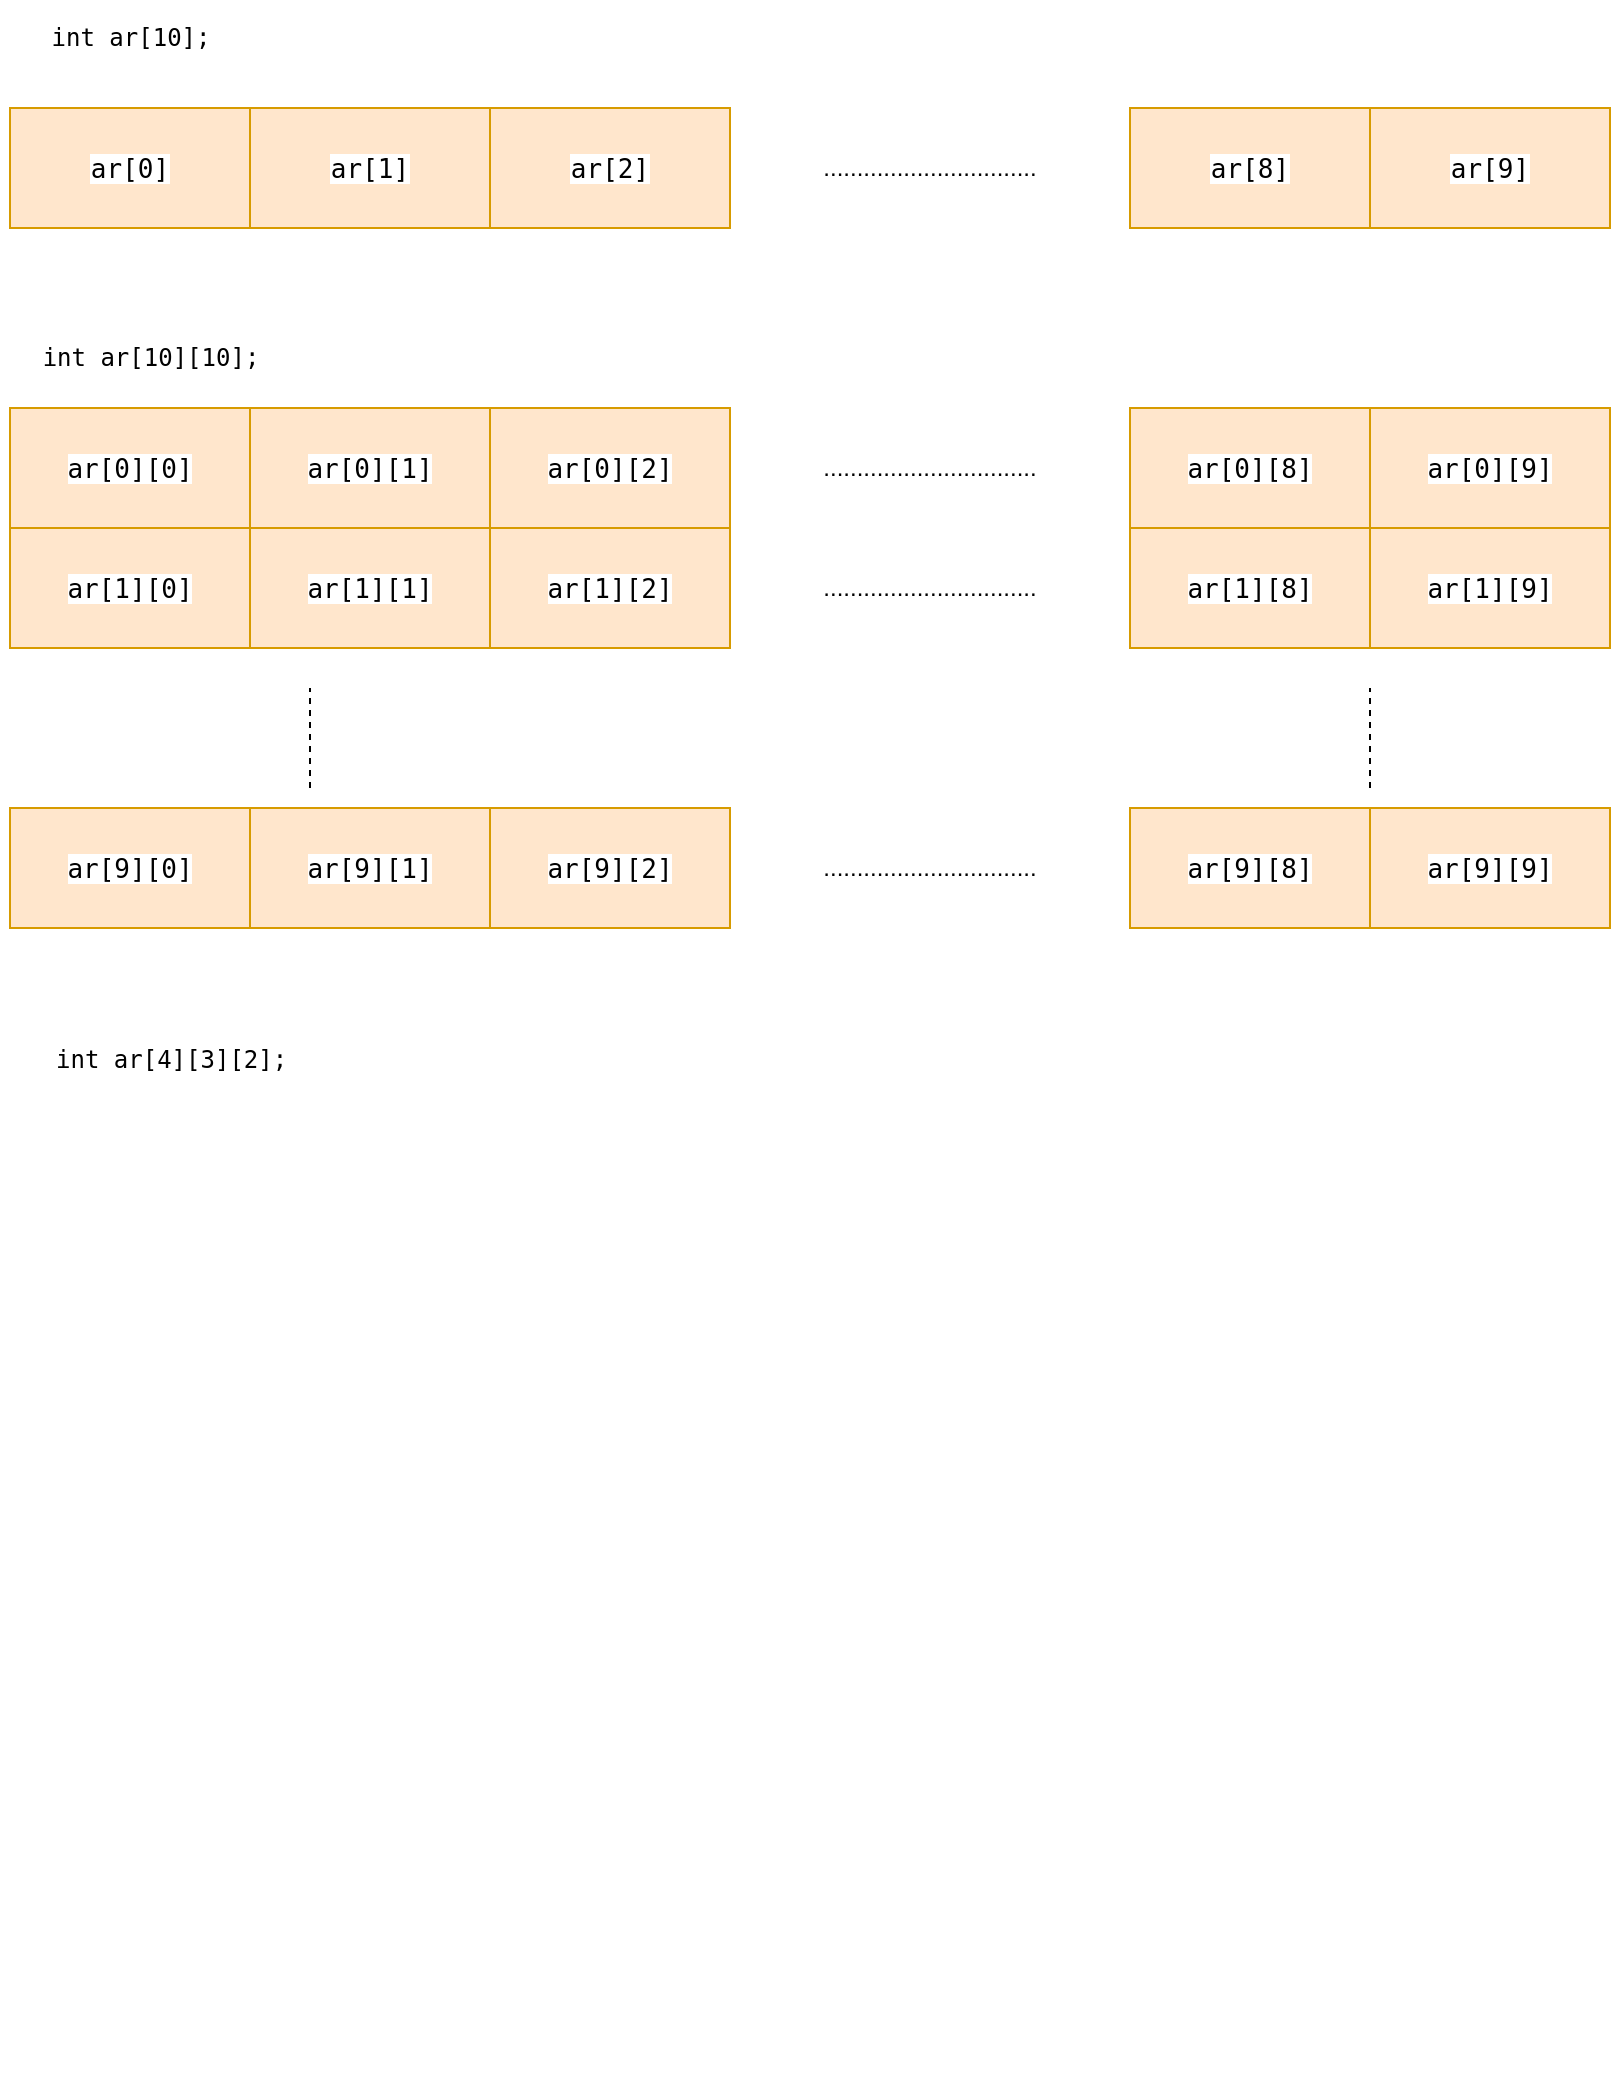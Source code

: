 <mxfile version="22.1.3" type="device" pages="3">
  <diagram id="xpdQGqbX5DPsBxLPgRGB" name="第 1 页">
    <mxGraphModel dx="976" dy="751" grid="1" gridSize="10" guides="1" tooltips="1" connect="1" arrows="1" fold="1" page="1" pageScale="1" pageWidth="827" pageHeight="1169" math="0" shadow="0">
      <root>
        <mxCell id="0" />
        <mxCell id="1" parent="0" />
        <mxCell id="WpiT3TykPm5BzeMI7q77-1" value="&lt;span style=&quot;font-family: monospace; font-size: medium; text-align: start; background-color: rgb(255, 255, 255);&quot;&gt;ar[0]&lt;/span&gt;" style="rounded=0;whiteSpace=wrap;html=1;fillColor=#ffe6cc;strokeColor=#d79b00;" parent="1" vertex="1">
          <mxGeometry x="10" y="120" width="120" height="60" as="geometry" />
        </mxCell>
        <mxCell id="WpiT3TykPm5BzeMI7q77-2" value="&lt;span style=&quot;font-family: monospace; font-size: medium; text-align: start; background-color: rgb(255, 255, 255);&quot;&gt;ar[1]&lt;/span&gt;" style="rounded=0;whiteSpace=wrap;html=1;fillColor=#ffe6cc;strokeColor=#d79b00;" parent="1" vertex="1">
          <mxGeometry x="130" y="120" width="120" height="60" as="geometry" />
        </mxCell>
        <mxCell id="WpiT3TykPm5BzeMI7q77-3" value="&lt;span style=&quot;font-family: monospace; font-size: medium; text-align: start; background-color: rgb(255, 255, 255);&quot;&gt;ar[2]&lt;/span&gt;" style="rounded=0;whiteSpace=wrap;html=1;fillColor=#ffe6cc;strokeColor=#d79b00;" parent="1" vertex="1">
          <mxGeometry x="250" y="120" width="120" height="60" as="geometry" />
        </mxCell>
        <mxCell id="WpiT3TykPm5BzeMI7q77-4" value="&lt;span style=&quot;font-family: monospace; font-size: medium; text-align: start; background-color: rgb(255, 255, 255);&quot;&gt;ar[8]&lt;/span&gt;" style="rounded=0;whiteSpace=wrap;html=1;fillColor=#ffe6cc;strokeColor=#d79b00;" parent="1" vertex="1">
          <mxGeometry x="570" y="120" width="120" height="60" as="geometry" />
        </mxCell>
        <mxCell id="WpiT3TykPm5BzeMI7q77-5" value="&lt;span style=&quot;font-family: monospace; font-size: medium; text-align: start; background-color: rgb(255, 255, 255);&quot;&gt;ar[9]&lt;/span&gt;" style="rounded=0;whiteSpace=wrap;html=1;fillColor=#ffe6cc;strokeColor=#d79b00;" parent="1" vertex="1">
          <mxGeometry x="690" y="120" width="120" height="60" as="geometry" />
        </mxCell>
        <mxCell id="WpiT3TykPm5BzeMI7q77-9" value="................................" style="text;html=1;strokeColor=none;fillColor=none;align=center;verticalAlign=middle;whiteSpace=wrap;rounded=0;" parent="1" vertex="1">
          <mxGeometry x="440" y="135" width="60" height="30" as="geometry" />
        </mxCell>
        <mxCell id="WpiT3TykPm5BzeMI7q77-10" value="&lt;pre style=&quot;margin-left: 3ex; text-align: start; background-color: rgb(255, 255, 255);&quot;&gt;int ar[10];&lt;/pre&gt;" style="text;html=1;strokeColor=none;fillColor=none;align=center;verticalAlign=middle;whiteSpace=wrap;rounded=0;" parent="1" vertex="1">
          <mxGeometry x="30" y="70" width="60" height="30" as="geometry" />
        </mxCell>
        <mxCell id="WpiT3TykPm5BzeMI7q77-14" value="&lt;pre style=&quot;margin-left: 3ex; text-align: start; background-color: rgb(255, 255, 255);&quot;&gt;int ar[10][10];&lt;/pre&gt;" style="text;html=1;strokeColor=none;fillColor=none;align=center;verticalAlign=middle;whiteSpace=wrap;rounded=0;" parent="1" vertex="1">
          <mxGeometry x="40" y="230" width="60" height="30" as="geometry" />
        </mxCell>
        <mxCell id="WpiT3TykPm5BzeMI7q77-17" value="&lt;span style=&quot;font-family: monospace; font-size: medium; text-align: start; background-color: rgb(255, 255, 255);&quot;&gt;ar[0][0]&lt;/span&gt;" style="rounded=0;whiteSpace=wrap;html=1;fillColor=#ffe6cc;strokeColor=#d79b00;" parent="1" vertex="1">
          <mxGeometry x="10" y="270" width="120" height="60" as="geometry" />
        </mxCell>
        <mxCell id="WpiT3TykPm5BzeMI7q77-18" value="&lt;span style=&quot;font-family: monospace; font-size: medium; text-align: start; background-color: rgb(255, 255, 255);&quot;&gt;ar[0][1]&lt;/span&gt;" style="rounded=0;whiteSpace=wrap;html=1;fillColor=#ffe6cc;strokeColor=#d79b00;" parent="1" vertex="1">
          <mxGeometry x="130" y="270" width="120" height="60" as="geometry" />
        </mxCell>
        <mxCell id="WpiT3TykPm5BzeMI7q77-19" value="&lt;span style=&quot;font-family: monospace; font-size: medium; text-align: start; background-color: rgb(255, 255, 255);&quot;&gt;ar[0][2]&lt;/span&gt;" style="rounded=0;whiteSpace=wrap;html=1;fillColor=#ffe6cc;strokeColor=#d79b00;" parent="1" vertex="1">
          <mxGeometry x="250" y="270" width="120" height="60" as="geometry" />
        </mxCell>
        <mxCell id="WpiT3TykPm5BzeMI7q77-20" value="&lt;span style=&quot;font-family: monospace; font-size: medium; text-align: start; background-color: rgb(255, 255, 255);&quot;&gt;ar[0][8]&lt;/span&gt;" style="rounded=0;whiteSpace=wrap;html=1;fillColor=#ffe6cc;strokeColor=#d79b00;" parent="1" vertex="1">
          <mxGeometry x="570" y="270" width="120" height="60" as="geometry" />
        </mxCell>
        <mxCell id="WpiT3TykPm5BzeMI7q77-21" value="&lt;span style=&quot;font-family: monospace; font-size: medium; text-align: start; background-color: rgb(255, 255, 255);&quot;&gt;ar[0][9]&lt;/span&gt;" style="rounded=0;whiteSpace=wrap;html=1;fillColor=#ffe6cc;strokeColor=#d79b00;" parent="1" vertex="1">
          <mxGeometry x="690" y="270" width="120" height="60" as="geometry" />
        </mxCell>
        <mxCell id="WpiT3TykPm5BzeMI7q77-22" value="................................" style="text;html=1;strokeColor=none;fillColor=none;align=center;verticalAlign=middle;whiteSpace=wrap;rounded=0;" parent="1" vertex="1">
          <mxGeometry x="440" y="285" width="60" height="30" as="geometry" />
        </mxCell>
        <mxCell id="WpiT3TykPm5BzeMI7q77-23" value="&lt;span style=&quot;font-family: monospace; font-size: medium; text-align: start; background-color: rgb(255, 255, 255);&quot;&gt;ar[1][0]&lt;/span&gt;" style="rounded=0;whiteSpace=wrap;html=1;fillColor=#ffe6cc;strokeColor=#d79b00;" parent="1" vertex="1">
          <mxGeometry x="10" y="330" width="120" height="60" as="geometry" />
        </mxCell>
        <mxCell id="WpiT3TykPm5BzeMI7q77-24" value="&lt;span style=&quot;font-family: monospace; font-size: medium; text-align: start; background-color: rgb(255, 255, 255);&quot;&gt;ar[1][1]&lt;/span&gt;" style="rounded=0;whiteSpace=wrap;html=1;fillColor=#ffe6cc;strokeColor=#d79b00;" parent="1" vertex="1">
          <mxGeometry x="130" y="330" width="120" height="60" as="geometry" />
        </mxCell>
        <mxCell id="WpiT3TykPm5BzeMI7q77-25" value="&lt;span style=&quot;font-family: monospace; font-size: medium; text-align: start; background-color: rgb(255, 255, 255);&quot;&gt;ar[1][2]&lt;/span&gt;" style="rounded=0;whiteSpace=wrap;html=1;fillColor=#ffe6cc;strokeColor=#d79b00;" parent="1" vertex="1">
          <mxGeometry x="250" y="330" width="120" height="60" as="geometry" />
        </mxCell>
        <mxCell id="WpiT3TykPm5BzeMI7q77-26" value="&lt;span style=&quot;font-family: monospace; font-size: medium; text-align: start; background-color: rgb(255, 255, 255);&quot;&gt;ar[1][8]&lt;/span&gt;" style="rounded=0;whiteSpace=wrap;html=1;fillColor=#ffe6cc;strokeColor=#d79b00;" parent="1" vertex="1">
          <mxGeometry x="570" y="330" width="120" height="60" as="geometry" />
        </mxCell>
        <mxCell id="WpiT3TykPm5BzeMI7q77-27" value="&lt;span style=&quot;font-family: monospace; font-size: medium; text-align: start; background-color: rgb(255, 255, 255);&quot;&gt;ar[1][9]&lt;/span&gt;" style="rounded=0;whiteSpace=wrap;html=1;fillColor=#ffe6cc;strokeColor=#d79b00;" parent="1" vertex="1">
          <mxGeometry x="690" y="330" width="120" height="60" as="geometry" />
        </mxCell>
        <mxCell id="WpiT3TykPm5BzeMI7q77-28" value="................................" style="text;html=1;strokeColor=none;fillColor=none;align=center;verticalAlign=middle;whiteSpace=wrap;rounded=0;" parent="1" vertex="1">
          <mxGeometry x="440" y="345" width="60" height="30" as="geometry" />
        </mxCell>
        <mxCell id="WpiT3TykPm5BzeMI7q77-29" value="&lt;span style=&quot;font-family: monospace; font-size: medium; text-align: start; background-color: rgb(255, 255, 255);&quot;&gt;ar[9][0]&lt;/span&gt;" style="rounded=0;whiteSpace=wrap;html=1;fillColor=#ffe6cc;strokeColor=#d79b00;" parent="1" vertex="1">
          <mxGeometry x="10" y="470" width="120" height="60" as="geometry" />
        </mxCell>
        <mxCell id="WpiT3TykPm5BzeMI7q77-30" value="&lt;span style=&quot;font-family: monospace; font-size: medium; text-align: start; background-color: rgb(255, 255, 255);&quot;&gt;ar[9][1]&lt;/span&gt;" style="rounded=0;whiteSpace=wrap;html=1;fillColor=#ffe6cc;strokeColor=#d79b00;" parent="1" vertex="1">
          <mxGeometry x="130" y="470" width="120" height="60" as="geometry" />
        </mxCell>
        <mxCell id="WpiT3TykPm5BzeMI7q77-31" value="&lt;span style=&quot;font-family: monospace; font-size: medium; text-align: start; background-color: rgb(255, 255, 255);&quot;&gt;ar[9][2]&lt;/span&gt;" style="rounded=0;whiteSpace=wrap;html=1;fillColor=#ffe6cc;strokeColor=#d79b00;" parent="1" vertex="1">
          <mxGeometry x="250" y="470" width="120" height="60" as="geometry" />
        </mxCell>
        <mxCell id="WpiT3TykPm5BzeMI7q77-32" value="&lt;span style=&quot;font-family: monospace; font-size: medium; text-align: start; background-color: rgb(255, 255, 255);&quot;&gt;ar[9][8]&lt;/span&gt;" style="rounded=0;whiteSpace=wrap;html=1;fillColor=#ffe6cc;strokeColor=#d79b00;" parent="1" vertex="1">
          <mxGeometry x="570" y="470" width="120" height="60" as="geometry" />
        </mxCell>
        <mxCell id="WpiT3TykPm5BzeMI7q77-33" value="&lt;span style=&quot;font-family: monospace; font-size: medium; text-align: start; background-color: rgb(255, 255, 255);&quot;&gt;ar[9][9]&lt;/span&gt;" style="rounded=0;whiteSpace=wrap;html=1;fillColor=#ffe6cc;strokeColor=#d79b00;" parent="1" vertex="1">
          <mxGeometry x="690" y="470" width="120" height="60" as="geometry" />
        </mxCell>
        <mxCell id="WpiT3TykPm5BzeMI7q77-34" value="................................" style="text;html=1;strokeColor=none;fillColor=none;align=center;verticalAlign=middle;whiteSpace=wrap;rounded=0;" parent="1" vertex="1">
          <mxGeometry x="440" y="485" width="60" height="30" as="geometry" />
        </mxCell>
        <mxCell id="WpiT3TykPm5BzeMI7q77-35" value="" style="endArrow=none;dashed=1;html=1;rounded=0;" parent="1" edge="1">
          <mxGeometry width="50" height="50" relative="1" as="geometry">
            <mxPoint x="160" y="460" as="sourcePoint" />
            <mxPoint x="160" y="410" as="targetPoint" />
          </mxGeometry>
        </mxCell>
        <mxCell id="WpiT3TykPm5BzeMI7q77-39" value="" style="endArrow=none;dashed=1;html=1;rounded=0;" parent="1" edge="1">
          <mxGeometry width="50" height="50" relative="1" as="geometry">
            <mxPoint x="690" y="460" as="sourcePoint" />
            <mxPoint x="690" y="410" as="targetPoint" />
          </mxGeometry>
        </mxCell>
        <mxCell id="WpiT3TykPm5BzeMI7q77-40" value="&lt;pre style=&quot;color: rgb(0, 0, 0); font-size: 12px; font-style: normal; font-variant-ligatures: normal; font-variant-caps: normal; font-weight: 400; letter-spacing: normal; orphans: 2; text-indent: 0px; text-transform: none; widows: 2; word-spacing: 0px; -webkit-text-stroke-width: 0px; text-decoration-thickness: initial; text-decoration-style: initial; text-decoration-color: initial; margin-left: 3ex; text-align: start; background-color: rgb(255, 255, 255);&quot;&gt;int ar[4][3][2];&lt;/pre&gt;" style="text;whiteSpace=wrap;html=1;" parent="1" vertex="1">
          <mxGeometry x="10" y="570" width="180" height="60" as="geometry" />
        </mxCell>
        <mxCell id="WpiT3TykPm5BzeMI7q77-41" value="" style="shape=image;verticalLabelPosition=bottom;labelBackgroundColor=default;verticalAlign=top;aspect=fixed;imageAspect=0;image=https://www.w3resource.com/w3r_images/python-data-type-list-excercise-13.svg;" parent="1" vertex="1">
          <mxGeometry x="80" y="670" width="302" height="437" as="geometry" />
        </mxCell>
      </root>
    </mxGraphModel>
  </diagram>
  <diagram id="76iQdTziliNANpQyD-fI" name="第 2 页">
    <mxGraphModel dx="968" dy="749" grid="1" gridSize="10" guides="1" tooltips="1" connect="1" arrows="1" fold="1" page="1" pageScale="1" pageWidth="1169" pageHeight="827" math="0" shadow="0">
      <root>
        <mxCell id="0" />
        <mxCell id="1" parent="0" />
        <mxCell id="6BjBFGwhUGmcIItVjwFH-1" value="d" style="rounded=0;whiteSpace=wrap;html=1;" vertex="1" parent="1">
          <mxGeometry y="120" width="40" height="50" as="geometry" />
        </mxCell>
        <mxCell id="6BjBFGwhUGmcIItVjwFH-5" value="cp" style="rounded=0;whiteSpace=wrap;html=1;" vertex="1" parent="1">
          <mxGeometry x="640" y="120" width="320" height="50" as="geometry" />
        </mxCell>
        <mxCell id="6BjBFGwhUGmcIItVjwFH-9" value="e" style="rounded=0;whiteSpace=wrap;html=1;" vertex="1" parent="1">
          <mxGeometry x="40" y="120" width="40" height="50" as="geometry" />
        </mxCell>
        <mxCell id="6BjBFGwhUGmcIItVjwFH-10" value="f" style="rounded=0;whiteSpace=wrap;html=1;" vertex="1" parent="1">
          <mxGeometry x="80" y="120" width="40" height="50" as="geometry" />
        </mxCell>
        <mxCell id="6BjBFGwhUGmcIItVjwFH-11" value="g" style="rounded=0;whiteSpace=wrap;html=1;" vertex="1" parent="1">
          <mxGeometry x="120" y="120" width="40" height="50" as="geometry" />
        </mxCell>
        <mxCell id="6BjBFGwhUGmcIItVjwFH-12" value="x" style="rounded=0;whiteSpace=wrap;html=1;" vertex="1" parent="1">
          <mxGeometry x="160" y="120" width="160" height="50" as="geometry" />
        </mxCell>
        <mxCell id="6BjBFGwhUGmcIItVjwFH-13" value="p" style="rounded=0;whiteSpace=wrap;html=1;" vertex="1" parent="1">
          <mxGeometry x="320" y="120" width="320" height="50" as="geometry" />
        </mxCell>
        <mxCell id="6BjBFGwhUGmcIItVjwFH-14" value="s_cmd" style="rounded=0;whiteSpace=wrap;html=1;" vertex="1" parent="1">
          <mxGeometry x="10" y="310" width="840" height="270" as="geometry" />
        </mxCell>
        <mxCell id="6BjBFGwhUGmcIItVjwFH-15" value="p_cmd" style="rounded=0;whiteSpace=wrap;html=1;" vertex="1" parent="1">
          <mxGeometry x="10" y="580" width="320" height="50" as="geometry" />
        </mxCell>
      </root>
    </mxGraphModel>
  </diagram>
  <diagram id="IbzLJDhYpvSKcg7j7otk" name="第 3 页">
    <mxGraphModel dx="976" dy="1578" grid="1" gridSize="10" guides="1" tooltips="1" connect="1" arrows="1" fold="1" page="1" pageScale="1" pageWidth="1169" pageHeight="827" math="0" shadow="0">
      <root>
        <mxCell id="0" />
        <mxCell id="1" parent="0" />
        <mxCell id="PjXembYtn4CsjMSfzCFD-1" value="x[0]" style="rounded=0;whiteSpace=wrap;html=1;" vertex="1" parent="1">
          <mxGeometry x="140" y="-700" width="120" height="60" as="geometry" />
        </mxCell>
        <mxCell id="PjXembYtn4CsjMSfzCFD-2" value="x[1]" style="rounded=0;whiteSpace=wrap;html=1;" vertex="1" parent="1">
          <mxGeometry x="260" y="-700" width="120" height="60" as="geometry" />
        </mxCell>
        <mxCell id="PjXembYtn4CsjMSfzCFD-5" style="edgeStyle=orthogonalEdgeStyle;rounded=0;orthogonalLoop=1;jettySize=auto;html=1;exitX=0.5;exitY=0;exitDx=0;exitDy=0;entryX=0.5;entryY=1;entryDx=0;entryDy=0;" edge="1" parent="1" source="PjXembYtn4CsjMSfzCFD-3" target="PjXembYtn4CsjMSfzCFD-1">
          <mxGeometry relative="1" as="geometry" />
        </mxCell>
        <mxCell id="PjXembYtn4CsjMSfzCFD-3" value="p" style="rounded=0;whiteSpace=wrap;html=1;" vertex="1" parent="1">
          <mxGeometry x="140" y="-570" width="240" height="60" as="geometry" />
        </mxCell>
        <mxCell id="PjXembYtn4CsjMSfzCFD-10" value="x[0]" style="rounded=0;whiteSpace=wrap;html=1;" vertex="1" parent="1">
          <mxGeometry x="140" y="-413" width="120" height="60" as="geometry" />
        </mxCell>
        <mxCell id="PjXembYtn4CsjMSfzCFD-11" value="x[1]" style="rounded=0;whiteSpace=wrap;html=1;" vertex="1" parent="1">
          <mxGeometry x="260" y="-413" width="120" height="60" as="geometry" />
        </mxCell>
        <mxCell id="PjXembYtn4CsjMSfzCFD-12" style="edgeStyle=orthogonalEdgeStyle;rounded=0;orthogonalLoop=1;jettySize=auto;html=1;exitX=0.5;exitY=0;exitDx=0;exitDy=0;" edge="1" parent="1" source="PjXembYtn4CsjMSfzCFD-13">
          <mxGeometry relative="1" as="geometry">
            <mxPoint x="330" y="-350" as="targetPoint" />
          </mxGeometry>
        </mxCell>
        <mxCell id="PjXembYtn4CsjMSfzCFD-13" value="p+1" style="rounded=0;whiteSpace=wrap;html=1;" vertex="1" parent="1">
          <mxGeometry x="140" y="-283" width="240" height="60" as="geometry" />
        </mxCell>
      </root>
    </mxGraphModel>
  </diagram>
</mxfile>
